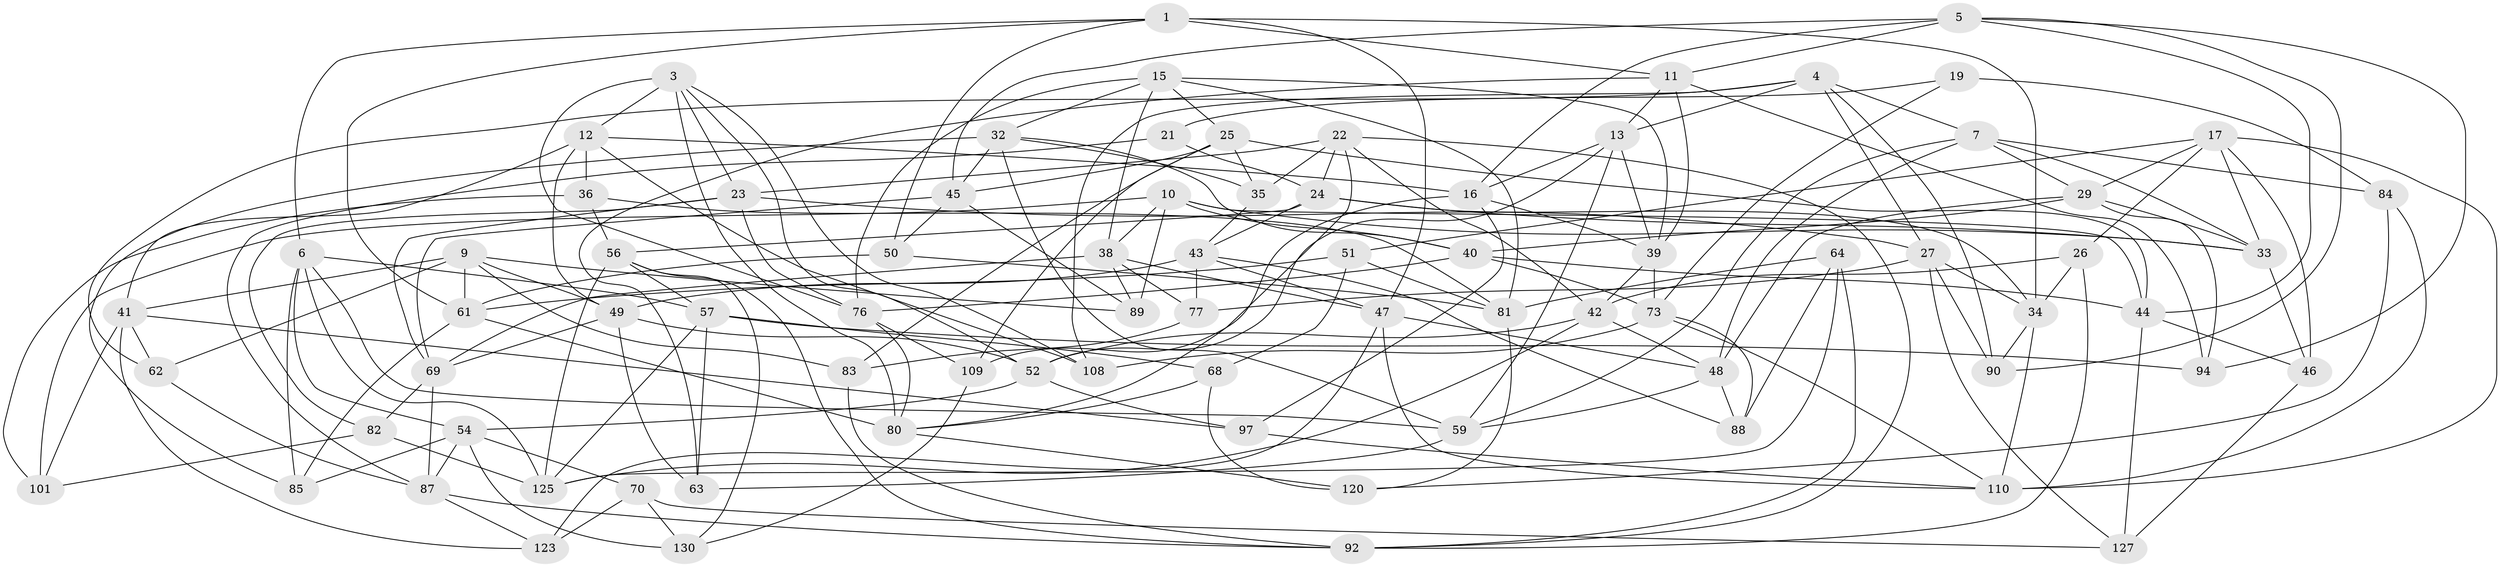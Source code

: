 // Generated by graph-tools (version 1.1) at 2025/24/03/03/25 07:24:23]
// undirected, 79 vertices, 206 edges
graph export_dot {
graph [start="1"]
  node [color=gray90,style=filled];
  1 [super="+2"];
  3 [super="+30"];
  4 [super="+8"];
  5 [super="+14"];
  6 [super="+28"];
  7 [super="+117"];
  9 [super="+60"];
  10 [super="+98"];
  11 [super="+20"];
  12 [super="+79"];
  13 [super="+126"];
  15 [super="+37"];
  16 [super="+75"];
  17 [super="+18"];
  19 [super="+129"];
  21;
  22 [super="+72"];
  23 [super="+95"];
  24 [super="+31"];
  25 [super="+121"];
  26;
  27 [super="+114"];
  29 [super="+96"];
  32 [super="+74"];
  33 [super="+99"];
  34 [super="+55"];
  35;
  36;
  38 [super="+105"];
  39 [super="+119"];
  40 [super="+53"];
  41 [super="+122"];
  42 [super="+116"];
  43 [super="+78"];
  44 [super="+118"];
  45 [super="+66"];
  46;
  47 [super="+107"];
  48 [super="+86"];
  49 [super="+115"];
  50;
  51;
  52 [super="+113"];
  54 [super="+67"];
  56 [super="+71"];
  57 [super="+58"];
  59 [super="+65"];
  61 [super="+124"];
  62;
  63;
  64;
  68;
  69 [super="+103"];
  70;
  73 [super="+102"];
  76 [super="+111"];
  77;
  80 [super="+91"];
  81 [super="+93"];
  82;
  83;
  84 [super="+104"];
  85;
  87 [super="+106"];
  88;
  89;
  90;
  92 [super="+100"];
  94;
  97;
  101;
  108;
  109;
  110 [super="+112"];
  120;
  123;
  125 [super="+128"];
  127;
  130;
  1 -- 34;
  1 -- 61;
  1 -- 47;
  1 -- 50;
  1 -- 11;
  1 -- 6;
  3 -- 52;
  3 -- 80;
  3 -- 12;
  3 -- 108;
  3 -- 76;
  3 -- 23;
  4 -- 27;
  4 -- 62;
  4 -- 13;
  4 -- 108;
  4 -- 90;
  4 -- 7;
  5 -- 94;
  5 -- 90;
  5 -- 16;
  5 -- 44;
  5 -- 11;
  5 -- 45;
  6 -- 57;
  6 -- 125;
  6 -- 85;
  6 -- 54;
  6 -- 59;
  7 -- 59;
  7 -- 84;
  7 -- 33;
  7 -- 48;
  7 -- 29;
  9 -- 83;
  9 -- 89;
  9 -- 61;
  9 -- 62;
  9 -- 41;
  9 -- 49;
  10 -- 101;
  10 -- 33;
  10 -- 89;
  10 -- 40;
  10 -- 38;
  10 -- 44;
  11 -- 94;
  11 -- 63;
  11 -- 13;
  11 -- 39;
  12 -- 49;
  12 -- 16;
  12 -- 41;
  12 -- 108;
  12 -- 36;
  13 -- 52;
  13 -- 59;
  13 -- 39;
  13 -- 16;
  15 -- 76;
  15 -- 39;
  15 -- 25;
  15 -- 81;
  15 -- 32;
  15 -- 38;
  16 -- 109;
  16 -- 97;
  16 -- 39;
  17 -- 26;
  17 -- 51;
  17 -- 29;
  17 -- 46;
  17 -- 110;
  17 -- 33;
  19 -- 21 [weight=2];
  19 -- 84 [weight=3];
  19 -- 73;
  21 -- 24;
  21 -- 87;
  22 -- 35;
  22 -- 24;
  22 -- 92;
  22 -- 80;
  22 -- 42;
  22 -- 23;
  23 -- 82;
  23 -- 69;
  23 -- 27;
  23 -- 76;
  24 -- 43;
  24 -- 33;
  24 -- 56;
  24 -- 34;
  25 -- 83;
  25 -- 35;
  25 -- 109;
  25 -- 44;
  25 -- 45;
  26 -- 42;
  26 -- 92;
  26 -- 34;
  27 -- 77;
  27 -- 34;
  27 -- 90;
  27 -- 127;
  29 -- 40;
  29 -- 48;
  29 -- 94;
  29 -- 33;
  32 -- 85;
  32 -- 40;
  32 -- 45;
  32 -- 59;
  32 -- 35;
  33 -- 46;
  34 -- 110;
  34 -- 90;
  35 -- 43;
  36 -- 101;
  36 -- 81;
  36 -- 56;
  38 -- 77;
  38 -- 89;
  38 -- 69;
  38 -- 47;
  39 -- 42;
  39 -- 73;
  40 -- 76;
  40 -- 73;
  40 -- 44;
  41 -- 97;
  41 -- 123;
  41 -- 101;
  41 -- 62;
  42 -- 52;
  42 -- 48;
  42 -- 125;
  43 -- 47;
  43 -- 88;
  43 -- 77;
  43 -- 49;
  44 -- 127;
  44 -- 46;
  45 -- 69;
  45 -- 89;
  45 -- 50;
  46 -- 127;
  47 -- 123;
  47 -- 48;
  47 -- 110;
  48 -- 88;
  48 -- 59;
  49 -- 69;
  49 -- 63;
  49 -- 52;
  50 -- 81;
  50 -- 61;
  51 -- 61;
  51 -- 68;
  51 -- 81;
  52 -- 97;
  52 -- 54;
  54 -- 70;
  54 -- 87;
  54 -- 130;
  54 -- 85;
  56 -- 92;
  56 -- 130;
  56 -- 125;
  56 -- 57;
  57 -- 68;
  57 -- 94;
  57 -- 63;
  57 -- 125;
  59 -- 63;
  61 -- 85;
  61 -- 80;
  62 -- 87;
  64 -- 92;
  64 -- 125;
  64 -- 88;
  64 -- 81;
  68 -- 80;
  68 -- 120;
  69 -- 82;
  69 -- 87;
  70 -- 130;
  70 -- 127;
  70 -- 123;
  73 -- 108;
  73 -- 88;
  73 -- 110;
  76 -- 109;
  76 -- 80;
  77 -- 83;
  80 -- 120;
  81 -- 120;
  82 -- 101;
  82 -- 125;
  83 -- 92;
  84 -- 120;
  84 -- 110;
  87 -- 123;
  87 -- 92;
  97 -- 110;
  109 -- 130;
}
